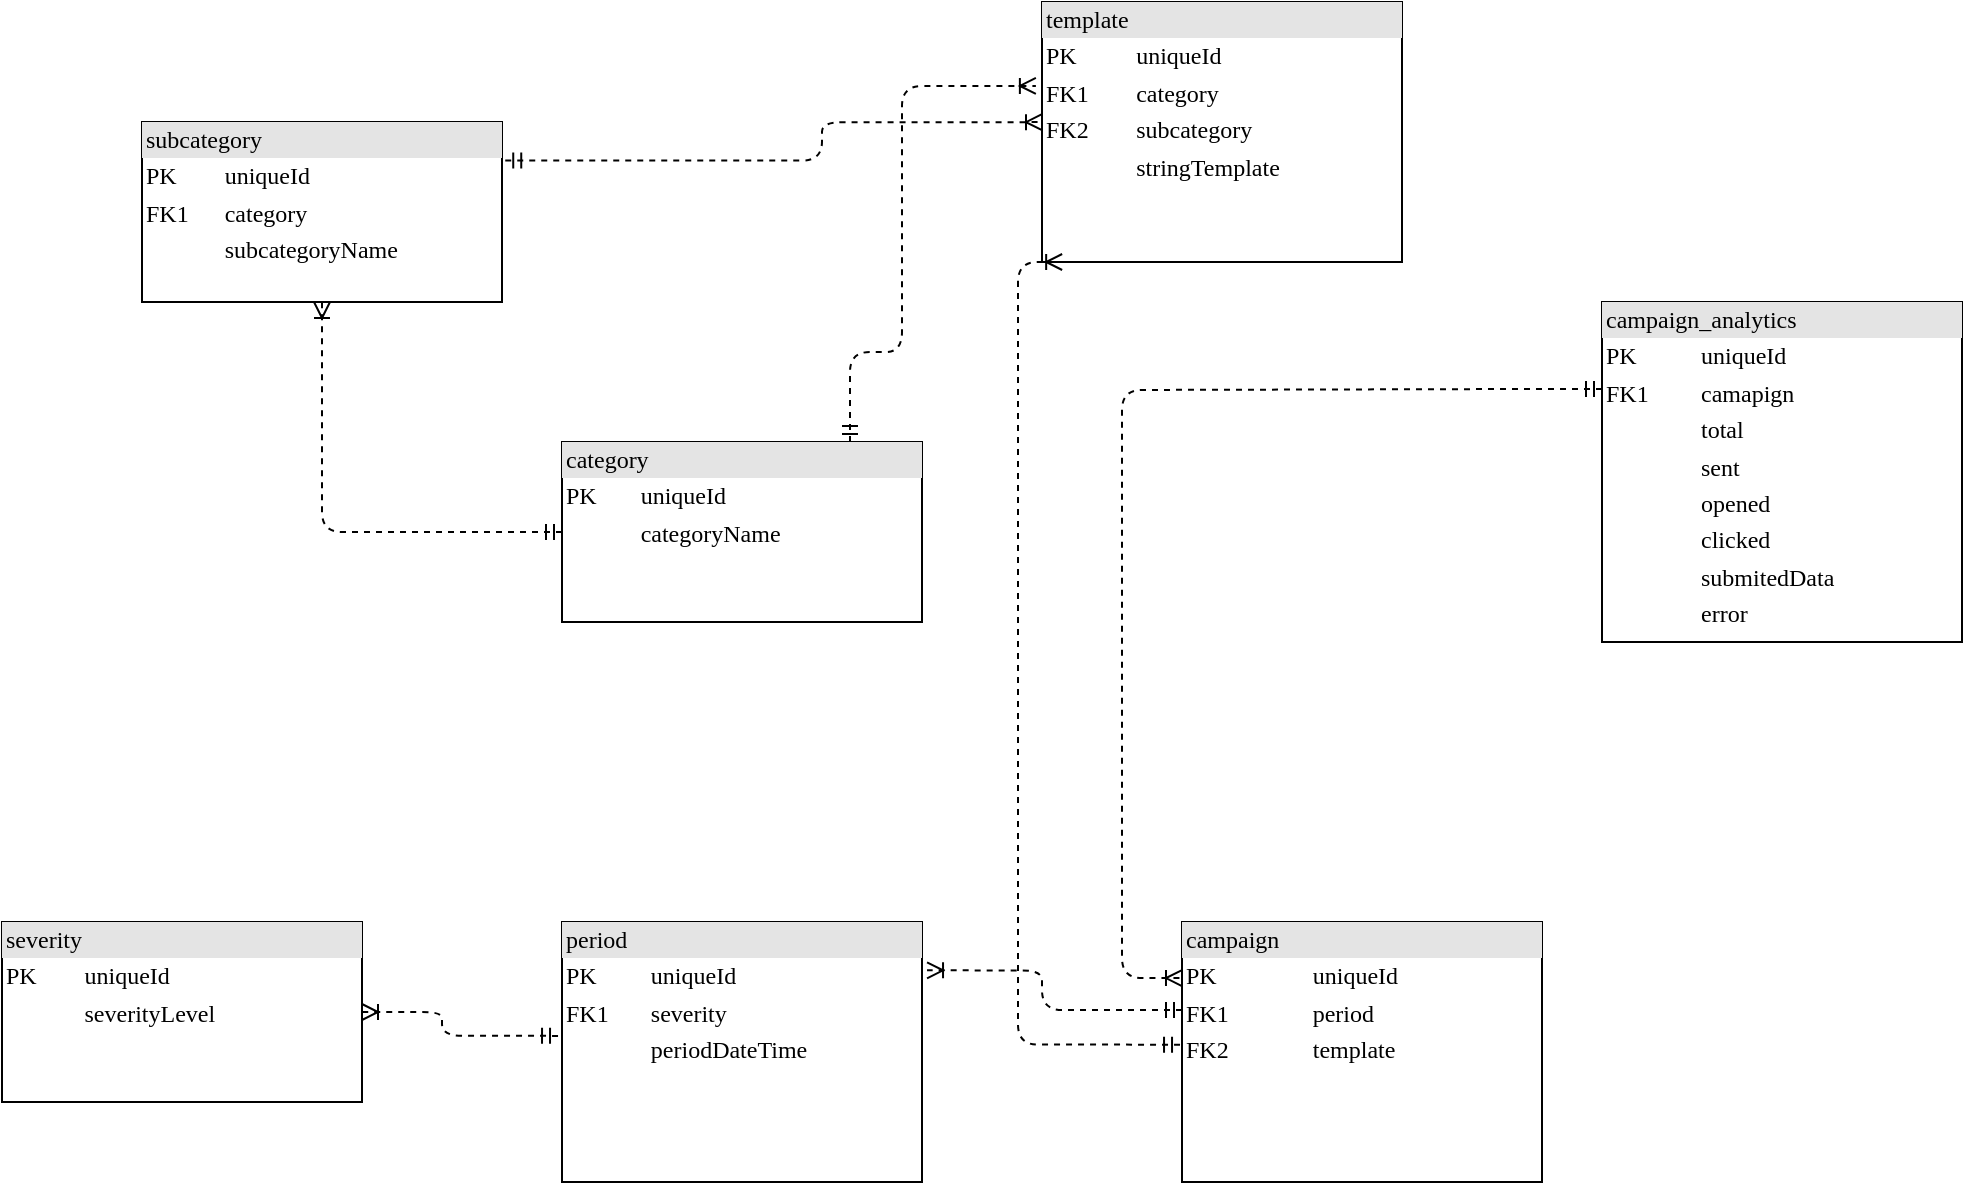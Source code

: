 <mxfile version="20.0.3" type="device"><diagram name="Page-1" id="2ca16b54-16f6-2749-3443-fa8db7711227"><mxGraphModel dx="8210" dy="4620" grid="1" gridSize="10" guides="1" tooltips="1" connect="1" arrows="1" fold="1" page="1" pageScale="1" pageWidth="1100" pageHeight="850" background="none" math="0" shadow="0"><root><mxCell id="0"/><mxCell id="1" parent="0"/><mxCell id="q8QEwLlVN9ABWB-qiCeG-1" value="&lt;div style=&quot;box-sizing:border-box;width:100%;background:#e4e4e4;padding:2px;&quot;&gt;category&lt;/div&gt;&lt;table style=&quot;width:100%;font-size:1em;&quot; cellpadding=&quot;2&quot; cellspacing=&quot;0&quot;&gt;&lt;tbody&gt;&lt;tr&gt;&lt;td&gt;PK&lt;/td&gt;&lt;td&gt;uniqueId&lt;/td&gt;&lt;/tr&gt;&lt;tr&gt;&lt;td&gt;&lt;br&gt;&lt;/td&gt;&lt;td&gt;categoryName&lt;/td&gt;&lt;/tr&gt;&lt;tr&gt;&lt;td&gt;&lt;/td&gt;&lt;td&gt;&lt;br&gt;&lt;/td&gt;&lt;/tr&gt;&lt;/tbody&gt;&lt;/table&gt;" style="verticalAlign=top;align=left;overflow=fill;html=1;rounded=0;shadow=0;comic=0;labelBackgroundColor=none;strokeWidth=1;fontFamily=Verdana;fontSize=12" vertex="1" parent="1"><mxGeometry x="-730" y="-490" width="180" height="90" as="geometry"/></mxCell><mxCell id="q8QEwLlVN9ABWB-qiCeG-2" value="&lt;div style=&quot;box-sizing:border-box;width:100%;background:#e4e4e4;padding:2px;&quot;&gt;subcategory&lt;/div&gt;&lt;table style=&quot;width:100%;font-size:1em;&quot; cellpadding=&quot;2&quot; cellspacing=&quot;0&quot;&gt;&lt;tbody&gt;&lt;tr&gt;&lt;td&gt;PK&lt;/td&gt;&lt;td&gt;uniqueId&lt;/td&gt;&lt;/tr&gt;&lt;tr&gt;&lt;td&gt;FK1&lt;/td&gt;&lt;td&gt;category&lt;/td&gt;&lt;/tr&gt;&lt;tr&gt;&lt;td&gt;&lt;/td&gt;&lt;td&gt;subcategoryName&lt;/td&gt;&lt;/tr&gt;&lt;/tbody&gt;&lt;/table&gt;" style="verticalAlign=top;align=left;overflow=fill;html=1;rounded=0;shadow=0;comic=0;labelBackgroundColor=none;strokeWidth=1;fontFamily=Verdana;fontSize=12" vertex="1" parent="1"><mxGeometry x="-940" y="-650" width="180" height="90" as="geometry"/></mxCell><mxCell id="q8QEwLlVN9ABWB-qiCeG-4" value="&lt;div style=&quot;box-sizing:border-box;width:100%;background:#e4e4e4;padding:2px;&quot;&gt;severity&lt;/div&gt;&lt;table style=&quot;width:100%;font-size:1em;&quot; cellpadding=&quot;2&quot; cellspacing=&quot;0&quot;&gt;&lt;tbody&gt;&lt;tr&gt;&lt;td&gt;PK&lt;/td&gt;&lt;td&gt;uniqueId&lt;/td&gt;&lt;/tr&gt;&lt;tr&gt;&lt;td&gt;&lt;br&gt;&lt;/td&gt;&lt;td&gt;severityLevel&lt;/td&gt;&lt;/tr&gt;&lt;tr&gt;&lt;td&gt;&lt;/td&gt;&lt;td&gt;&lt;br&gt;&lt;/td&gt;&lt;/tr&gt;&lt;/tbody&gt;&lt;/table&gt;" style="verticalAlign=top;align=left;overflow=fill;html=1;rounded=0;shadow=0;comic=0;labelBackgroundColor=none;strokeWidth=1;fontFamily=Verdana;fontSize=12" vertex="1" parent="1"><mxGeometry x="-1010" y="-250" width="180" height="90" as="geometry"/></mxCell><mxCell id="q8QEwLlVN9ABWB-qiCeG-7" value="&lt;div style=&quot;box-sizing: border-box ; width: 100% ; background: #e4e4e4 ; padding: 2px&quot;&gt;template&lt;/div&gt;&lt;table style=&quot;width: 100% ; font-size: 1em&quot; cellpadding=&quot;2&quot; cellspacing=&quot;0&quot;&gt;&lt;tbody&gt;&lt;tr&gt;&lt;td&gt;PK&lt;/td&gt;&lt;td&gt;uniqueId&lt;/td&gt;&lt;/tr&gt;&lt;tr&gt;&lt;td&gt;FK1&lt;/td&gt;&lt;td&gt;category&lt;/td&gt;&lt;/tr&gt;&lt;tr&gt;&lt;td&gt;FK2&lt;/td&gt;&lt;td&gt;subcategory&lt;/td&gt;&lt;/tr&gt;&lt;tr&gt;&lt;td&gt;&lt;br&gt;&lt;/td&gt;&lt;td&gt;stringTemplate&lt;br&gt;&lt;/td&gt;&lt;/tr&gt;&lt;tr&gt;&lt;td&gt;&lt;br&gt;&lt;/td&gt;&lt;td&gt;&lt;/td&gt;&lt;/tr&gt;&lt;/tbody&gt;&lt;/table&gt;" style="verticalAlign=top;align=left;overflow=fill;html=1;rounded=0;shadow=0;comic=0;labelBackgroundColor=none;strokeWidth=1;fontFamily=Verdana;fontSize=12" vertex="1" parent="1"><mxGeometry x="-490" y="-710" width="180" height="130" as="geometry"/></mxCell><mxCell id="q8QEwLlVN9ABWB-qiCeG-8" style="edgeStyle=orthogonalEdgeStyle;html=1;dashed=1;labelBackgroundColor=none;startArrow=ERmandOne;endArrow=ERoneToMany;fontFamily=Verdana;fontSize=12;align=left;entryX=0.5;entryY=1;entryDx=0;entryDy=0;exitX=0;exitY=0.5;exitDx=0;exitDy=0;" edge="1" parent="1" source="q8QEwLlVN9ABWB-qiCeG-1" target="q8QEwLlVN9ABWB-qiCeG-2"><mxGeometry relative="1" as="geometry"><mxPoint x="-1010" y="-475" as="sourcePoint"/><mxPoint x="-820" y="-505" as="targetPoint"/></mxGeometry></mxCell><mxCell id="q8QEwLlVN9ABWB-qiCeG-9" style="edgeStyle=orthogonalEdgeStyle;html=1;dashed=1;labelBackgroundColor=none;startArrow=ERmandOne;endArrow=ERoneToMany;fontFamily=Verdana;fontSize=12;align=left;entryX=-0.017;entryY=0.323;entryDx=0;entryDy=0;exitX=0.8;exitY=0;exitDx=0;exitDy=0;entryPerimeter=0;exitPerimeter=0;" edge="1" parent="1" source="q8QEwLlVN9ABWB-qiCeG-1" target="q8QEwLlVN9ABWB-qiCeG-7"><mxGeometry relative="1" as="geometry"><mxPoint x="-440" y="-525" as="sourcePoint"/><mxPoint x="-560" y="-640" as="targetPoint"/><Array as="points"><mxPoint x="-586" y="-535"/><mxPoint x="-560" y="-535"/><mxPoint x="-560" y="-668"/></Array></mxGeometry></mxCell><mxCell id="q8QEwLlVN9ABWB-qiCeG-10" style="edgeStyle=orthogonalEdgeStyle;html=1;dashed=1;labelBackgroundColor=none;startArrow=ERmandOne;endArrow=ERoneToMany;fontFamily=Verdana;fontSize=12;align=left;entryX=0;entryY=0.462;entryDx=0;entryDy=0;exitX=1.009;exitY=0.214;exitDx=0;exitDy=0;entryPerimeter=0;exitPerimeter=0;" edge="1" parent="1" source="q8QEwLlVN9ABWB-qiCeG-2" target="q8QEwLlVN9ABWB-qiCeG-7"><mxGeometry relative="1" as="geometry"><mxPoint x="-600" y="-471.99" as="sourcePoint"/><mxPoint x="-507.06" y="-650" as="targetPoint"/><Array as="points"><mxPoint x="-600" y="-631"/><mxPoint x="-600" y="-650"/></Array></mxGeometry></mxCell><mxCell id="q8QEwLlVN9ABWB-qiCeG-12" value="&lt;div style=&quot;box-sizing: border-box ; width: 100% ; background: #e4e4e4 ; padding: 2px&quot;&gt;period&lt;/div&gt;&lt;table style=&quot;width: 100% ; font-size: 1em&quot; cellpadding=&quot;2&quot; cellspacing=&quot;0&quot;&gt;&lt;tbody&gt;&lt;tr&gt;&lt;td&gt;PK&lt;/td&gt;&lt;td&gt;uniqueId&lt;/td&gt;&lt;/tr&gt;&lt;tr&gt;&lt;td&gt;FK1&lt;/td&gt;&lt;td&gt;severity&lt;/td&gt;&lt;/tr&gt;&lt;tr&gt;&lt;td&gt;&lt;/td&gt;&lt;td&gt;periodDateTime&lt;/td&gt;&lt;/tr&gt;&lt;tr&gt;&lt;td&gt;&lt;br&gt;&lt;/td&gt;&lt;td&gt;&lt;/td&gt;&lt;/tr&gt;&lt;/tbody&gt;&lt;/table&gt;" style="verticalAlign=top;align=left;overflow=fill;html=1;rounded=0;shadow=0;comic=0;labelBackgroundColor=none;strokeWidth=1;fontFamily=Verdana;fontSize=12" vertex="1" parent="1"><mxGeometry x="-730" y="-250" width="180" height="130" as="geometry"/></mxCell><mxCell id="q8QEwLlVN9ABWB-qiCeG-13" value="&lt;div style=&quot;box-sizing: border-box ; width: 100% ; background: #e4e4e4 ; padding: 2px&quot;&gt;campaign&lt;/div&gt;&lt;table style=&quot;width: 100% ; font-size: 1em&quot; cellpadding=&quot;2&quot; cellspacing=&quot;0&quot;&gt;&lt;tbody&gt;&lt;tr&gt;&lt;td&gt;PK&lt;/td&gt;&lt;td&gt;uniqueId&lt;/td&gt;&lt;/tr&gt;&lt;tr&gt;&lt;td&gt;FK1&lt;/td&gt;&lt;td&gt;period&lt;/td&gt;&lt;/tr&gt;&lt;tr&gt;&lt;td&gt;FK2&lt;/td&gt;&lt;td&gt;template&lt;/td&gt;&lt;/tr&gt;&lt;tr&gt;&lt;td&gt;&lt;br&gt;&lt;/td&gt;&lt;td&gt;&lt;br&gt;&lt;/td&gt;&lt;/tr&gt;&lt;tr&gt;&lt;td&gt;&lt;br&gt;&lt;/td&gt;&lt;td&gt;&lt;/td&gt;&lt;/tr&gt;&lt;/tbody&gt;&lt;/table&gt;" style="verticalAlign=top;align=left;overflow=fill;html=1;rounded=0;shadow=0;comic=0;labelBackgroundColor=none;strokeWidth=1;fontFamily=Verdana;fontSize=12" vertex="1" parent="1"><mxGeometry x="-420" y="-250" width="180" height="130" as="geometry"/></mxCell><mxCell id="q8QEwLlVN9ABWB-qiCeG-15" style="edgeStyle=orthogonalEdgeStyle;html=1;dashed=1;labelBackgroundColor=none;startArrow=ERmandOne;endArrow=ERoneToMany;fontFamily=Verdana;fontSize=12;align=left;entryX=1;entryY=0.5;entryDx=0;entryDy=0;exitX=-0.011;exitY=0.438;exitDx=0;exitDy=0;exitPerimeter=0;" edge="1" parent="1" source="q8QEwLlVN9ABWB-qiCeG-12" target="q8QEwLlVN9ABWB-qiCeG-4"><mxGeometry relative="1" as="geometry"><mxPoint x="-790" y="-305" as="sourcePoint"/><mxPoint x="-910" y="-420" as="targetPoint"/><Array as="points"><mxPoint x="-790" y="-193"/><mxPoint x="-790" y="-205"/></Array></mxGeometry></mxCell><mxCell id="q8QEwLlVN9ABWB-qiCeG-16" style="edgeStyle=orthogonalEdgeStyle;html=1;dashed=1;labelBackgroundColor=none;startArrow=ERmandOne;endArrow=ERoneToMany;fontFamily=Verdana;fontSize=12;align=left;entryX=1.014;entryY=0.186;entryDx=0;entryDy=0;exitX=0;exitY=0.308;exitDx=0;exitDy=0;exitPerimeter=0;entryPerimeter=0;" edge="1" parent="1" target="q8QEwLlVN9ABWB-qiCeG-12"><mxGeometry relative="1" as="geometry"><mxPoint x="-420" y="-205.96" as="sourcePoint"/><mxPoint x="-530" y="-206.99" as="targetPoint"/><Array as="points"><mxPoint x="-490" y="-206"/><mxPoint x="-490" y="-226"/></Array></mxGeometry></mxCell><mxCell id="q8QEwLlVN9ABWB-qiCeG-18" value="&lt;div style=&quot;box-sizing: border-box ; width: 100% ; background: #e4e4e4 ; padding: 2px&quot;&gt;campaign_analytics&lt;/div&gt;&lt;table style=&quot;width: 100% ; font-size: 1em&quot; cellpadding=&quot;2&quot; cellspacing=&quot;0&quot;&gt;&lt;tbody&gt;&lt;tr&gt;&lt;td&gt;PK&lt;/td&gt;&lt;td&gt;uniqueId&lt;/td&gt;&lt;/tr&gt;&lt;tr&gt;&lt;td&gt;FK1&lt;/td&gt;&lt;td&gt;camapign&lt;/td&gt;&lt;/tr&gt;&lt;tr&gt;&lt;td&gt;&lt;/td&gt;&lt;td&gt;total&lt;/td&gt;&lt;/tr&gt;&lt;tr&gt;&lt;td&gt;&lt;/td&gt;&lt;td&gt;sent&lt;br&gt;&lt;/td&gt;&lt;/tr&gt;&lt;tr&gt;&lt;td&gt;&lt;br&gt;&lt;/td&gt;&lt;td&gt;opened&lt;br&gt;&lt;/td&gt;&lt;/tr&gt;&lt;tr&gt;&lt;td&gt;&lt;br&gt;&lt;/td&gt;&lt;td&gt;clicked&lt;br&gt;&lt;/td&gt;&lt;/tr&gt;&lt;tr&gt;&lt;td&gt;&lt;br&gt;&lt;/td&gt;&lt;td&gt;submitedData&lt;br&gt;&lt;/td&gt;&lt;/tr&gt;&lt;tr&gt;&lt;td&gt;&lt;br&gt;&lt;/td&gt;&lt;td&gt;error&lt;br&gt;&lt;/td&gt;&lt;/tr&gt;&lt;tr&gt;&lt;td&gt;&lt;/td&gt;&lt;td&gt;&lt;br&gt;&lt;/td&gt;&lt;/tr&gt;&lt;/tbody&gt;&lt;/table&gt;" style="verticalAlign=top;align=left;overflow=fill;html=1;rounded=0;shadow=0;comic=0;labelBackgroundColor=none;strokeWidth=1;fontFamily=Verdana;fontSize=12" vertex="1" parent="1"><mxGeometry x="-210" y="-560" width="180" height="170" as="geometry"/></mxCell><mxCell id="q8QEwLlVN9ABWB-qiCeG-19" style="edgeStyle=orthogonalEdgeStyle;html=1;dashed=1;labelBackgroundColor=none;startArrow=ERmandOne;endArrow=ERoneToMany;fontFamily=Verdana;fontSize=12;align=left;exitX=0;exitY=0.25;exitDx=0;exitDy=0;entryX=0;entryY=0.231;entryDx=0;entryDy=0;entryPerimeter=0;" edge="1" parent="1"><mxGeometry relative="1" as="geometry"><mxPoint x="-210" y="-516.5" as="sourcePoint"/><mxPoint x="-420" y="-221.97" as="targetPoint"/><Array as="points"><mxPoint x="-250" y="-516"/><mxPoint x="-450" y="-516"/><mxPoint x="-450" y="-222"/></Array></mxGeometry></mxCell><mxCell id="q8QEwLlVN9ABWB-qiCeG-20" style="edgeStyle=orthogonalEdgeStyle;html=1;dashed=1;labelBackgroundColor=none;startArrow=ERmandOne;endArrow=ERoneToMany;fontFamily=Verdana;fontSize=12;align=left;entryX=0.056;entryY=1;entryDx=0;entryDy=0;exitX=-0.011;exitY=0.464;exitDx=0;exitDy=0;exitPerimeter=0;entryPerimeter=0;" edge="1" parent="1" target="q8QEwLlVN9ABWB-qiCeG-7"><mxGeometry relative="1" as="geometry"><mxPoint x="-420.98" y="-188.68" as="sourcePoint"/><mxPoint x="-559" y="-209.0" as="targetPoint"/><Array as="points"><mxPoint x="-502" y="-189"/><mxPoint x="-502" y="-580"/></Array></mxGeometry></mxCell></root></mxGraphModel></diagram></mxfile>